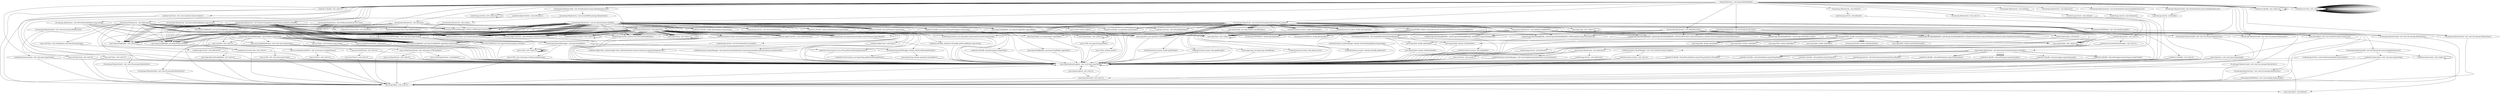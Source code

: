 digraph "callgraph" {
    "<dummyMainClass: void dummyMainMethod()>"
    "<android.app.Activity: void <clinit>()>"
    "<dummyMainClass: void dummyMainMethod()>"->"<android.app.Activity: void <clinit>()>";
    "<android.os.Bundle: void <clinit>()>"
    "<dummyMainClass: void dummyMainMethod()>"->"<android.os.Bundle: void <clinit>()>";
    "<android.location.Location: void <clinit>()>"
    "<dummyMainClass: void dummyMainMethod()>"->"<android.location.Location: void <clinit>()>";
    "<android.view.View: void <clinit>()>"
    "<dummyMainClass: void dummyMainMethod()>"->"<android.view.View: void <clinit>()>";
    "<dummyMainClass: void dummyMainMethod()>"->"<android.os.Bundle: void <clinit>()>";
    "<dummyMainClass: void dummyMainMethod()>"->"<android.view.View: void <clinit>()>";
    "<dummyMainClass: void dummyMainMethod()>"->"<android.os.Bundle: void <clinit>()>";
    "<android.app.Activity: void <clinit>()>"->"<android.app.Activity: void <clinit>()>";
    "<android.os.Bundle: void <clinit>()>"->"<android.os.Bundle: void <clinit>()>";
    "<android.os.Bundle: void <clinit>()>"->"<android.os.Bundle: void <clinit>()>";
    "<android.location.Location: void <clinit>()>"->"<android.location.Location: void <clinit>()>";
    "<android.view.View: void <clinit>()>"->"<android.view.View: void <clinit>()>";
    "<android.view.View: void <clinit>()>"->"<android.view.View: void <clinit>()>";
    "<android.view.View: void <clinit>()>"->"<android.view.View: void <clinit>()>";
    "<android.view.View: void <clinit>()>"->"<android.view.View: void <clinit>()>";
    "<android.view.View: void <clinit>()>"->"<android.view.View: void <clinit>()>";
    "<android.view.View: void <clinit>()>"->"<android.view.View: void <clinit>()>";
    "<android.view.View: void <clinit>()>"->"<android.view.View: void <clinit>()>";
    "<android.view.View: void <clinit>()>"->"<android.view.View: void <clinit>()>";
    "<android.view.View: void <clinit>()>"->"<android.view.View: void <clinit>()>";
    "<android.view.View: void <clinit>()>"->"<android.view.View: void <clinit>()>";
    "<android.view.View: void <clinit>()>"->"<android.view.View: void <clinit>()>";
    "<android.view.View: void <clinit>()>"->"<android.view.View: void <clinit>()>";
    "<android.view.View: void <clinit>()>"->"<android.view.View: void <clinit>()>";
    "<android.view.View: void <clinit>()>"->"<android.view.View: void <clinit>()>";
    "<android.view.View: void <clinit>()>"->"<android.view.View: void <clinit>()>";
    "<android.view.View: void <clinit>()>"->"<android.view.View: void <clinit>()>";
    "<android.view.View: void <clinit>()>"->"<android.view.View: void <clinit>()>";
    "<android.view.View: void <clinit>()>"->"<android.view.View: void <clinit>()>";
    "<android.view.View: void <clinit>()>"->"<android.view.View: void <clinit>()>";
    "<android.view.View: void <clinit>()>"->"<android.view.View: void <clinit>()>";
    "<android.view.View: void <clinit>()>"->"<android.view.View: void <clinit>()>";
    "<android.view.View: void <clinit>()>"->"<android.view.View: void <clinit>()>";
    "<android.view.View: void <clinit>()>"->"<android.view.View: void <clinit>()>";
    "<android.view.View: void <clinit>()>"->"<android.view.View: void <clinit>()>";
    "<android.view.View: void <clinit>()>"->"<android.view.View: void <clinit>()>";
    "<android.view.View: void <clinit>()>"->"<android.view.View: void <clinit>()>";
    "<android.view.View: void <clinit>()>"->"<android.view.View: void <clinit>()>";
    "<android.view.View: void <clinit>()>"->"<android.view.View: void <clinit>()>";
    "<android.view.View: void <clinit>()>"->"<android.view.View: void <clinit>()>";
    "<android.view.View: void <clinit>()>"->"<android.view.View: void <clinit>()>";
    "<android.view.View: void <clinit>()>"->"<android.view.View: void <clinit>()>";
    "<fr.asterope.MainActivity: void <init>()>"
    "<dummyMainClass: void dummyMainMethod()>"->"<fr.asterope.MainActivity: void <init>()>";
    "<fr.asterope.MainActivity: void onCreate(android.os.Bundle)>"
    "<dummyMainClass: void dummyMainMethod()>"->"<fr.asterope.MainActivity: void onCreate(android.os.Bundle)>";
    "<fr.asterope.MainActivity: void onStart()>"
    "<dummyMainClass: void dummyMainMethod()>"->"<fr.asterope.MainActivity: void onStart()>";
    "<fr.asterope.MainActivity: void onResume()>"
    "<dummyMainClass: void dummyMainMethod()>"->"<fr.asterope.MainActivity: void onResume()>";
    "<fr.asterope.MainActivity: void onProviderDisabled(java.lang.String)>"
    "<dummyMainClass: void dummyMainMethod()>"->"<fr.asterope.MainActivity: void onProviderDisabled(java.lang.String)>";
    "<fr.asterope.MainActivity: void reset(android.view.View)>"
    "<dummyMainClass: void dummyMainMethod()>"->"<fr.asterope.MainActivity: void reset(android.view.View)>";
    "<fr.asterope.MainActivity: void onStatusChanged(java.lang.String,int,android.os.Bundle)>"
    "<dummyMainClass: void dummyMainMethod()>"->"<fr.asterope.MainActivity: void onStatusChanged(java.lang.String,int,android.os.Bundle)>";
    "<fr.asterope.MainActivity: void onBackPressed()>"
    "<dummyMainClass: void dummyMainMethod()>"->"<fr.asterope.MainActivity: void onBackPressed()>";
    "<fr.asterope.MainActivity: void startResume(android.view.View)>"
    "<dummyMainClass: void dummyMainMethod()>"->"<fr.asterope.MainActivity: void startResume(android.view.View)>";
    "<fr.asterope.MainActivity: void onProviderEnabled(java.lang.String)>"
    "<dummyMainClass: void dummyMainMethod()>"->"<fr.asterope.MainActivity: void onProviderEnabled(java.lang.String)>";
    "<fr.asterope.MainActivity: void onLocationChanged(android.location.Location)>"
    "<dummyMainClass: void dummyMainMethod()>"->"<fr.asterope.MainActivity: void onLocationChanged(android.location.Location)>";
    "<fr.asterope.MainActivity: void onPause()>"
    "<dummyMainClass: void dummyMainMethod()>"->"<fr.asterope.MainActivity: void onPause()>";
    "<fr.asterope.MainActivity: void onSaveInstanceState(android.os.Bundle)>"
    "<dummyMainClass: void dummyMainMethod()>"->"<fr.asterope.MainActivity: void onSaveInstanceState(android.os.Bundle)>";
    "<fr.asterope.MainActivity: void onStop()>"
    "<dummyMainClass: void dummyMainMethod()>"->"<fr.asterope.MainActivity: void onStop()>";
    "<fr.asterope.MainActivity: void onRestart()>"
    "<dummyMainClass: void dummyMainMethod()>"->"<fr.asterope.MainActivity: void onRestart()>";
    "<fr.asterope.MainActivity: void onDestroy()>"
    "<dummyMainClass: void dummyMainMethod()>"->"<fr.asterope.MainActivity: void onDestroy()>";
    "<android.os.Bundle: void <init>()>"
    "<dummyMainClass: void dummyMainMethod()>"->"<android.os.Bundle: void <init>()>";
    "<android.view.View: void <init>(android.content.Context)>"
    "<dummyMainClass: void dummyMainMethod()>"->"<android.view.View: void <init>(android.content.Context)>";
    "<dummyMainClass: void dummyMainMethod()>"->"<android.os.Bundle: void <init>()>";
    "<dummyMainClass: void dummyMainMethod()>"->"<android.view.View: void <init>(android.content.Context)>";
    "<android.location.Location: void <init>(java.lang.String)>"
    "<dummyMainClass: void dummyMainMethod()>"->"<android.location.Location: void <init>(java.lang.String)>";
    "<fr.asterope.MainActivity$6: void <init>(fr.asterope.MainActivity)>"
    "<dummyMainClass: void dummyMainMethod()>"->"<fr.asterope.MainActivity$6: void <init>(fr.asterope.MainActivity)>";
    "<fr.asterope.MainActivity$6: void onClick(android.content.DialogInterface,int)>"
    "<dummyMainClass: void dummyMainMethod()>"->"<fr.asterope.MainActivity$6: void onClick(android.content.DialogInterface,int)>";
    "<fr.asterope.MainActivity$8: void <init>(fr.asterope.MainActivity)>"
    "<dummyMainClass: void dummyMainMethod()>"->"<fr.asterope.MainActivity$8: void <init>(fr.asterope.MainActivity)>";
    "<fr.asterope.MainActivity$8: void onClick(android.content.DialogInterface,int)>"
    "<dummyMainClass: void dummyMainMethod()>"->"<fr.asterope.MainActivity$8: void onClick(android.content.DialogInterface,int)>";
    "<fr.asterope.MainActivity$3: void <init>(fr.asterope.MainActivity)>"
    "<dummyMainClass: void dummyMainMethod()>"->"<fr.asterope.MainActivity$3: void <init>(fr.asterope.MainActivity)>";
    "<fr.asterope.MainActivity$3: void onClick(android.content.DialogInterface,int)>"
    "<dummyMainClass: void dummyMainMethod()>"->"<fr.asterope.MainActivity$3: void onClick(android.content.DialogInterface,int)>";
    "<fr.asterope.MainActivity$9: void <init>(fr.asterope.MainActivity)>"
    "<dummyMainClass: void dummyMainMethod()>"->"<fr.asterope.MainActivity$9: void <init>(fr.asterope.MainActivity)>";
    "<fr.asterope.MainActivity$9: void onClick(android.content.DialogInterface,int)>"
    "<dummyMainClass: void dummyMainMethod()>"->"<fr.asterope.MainActivity$9: void onClick(android.content.DialogInterface,int)>";
    "<dummyMainClass: void dummyMainMethod()>"->"<android.os.Bundle: void <init>()>";
    "<java.io.File: void <clinit>()>"
    "<fr.asterope.MainActivity: void onCreate(android.os.Bundle)>"->"<java.io.File: void <clinit>()>";
    "<fr.asterope.ExternalFileLogger: boolean isExternalStorageWritable()>"
    "<fr.asterope.MainActivity: void onCreate(android.os.Bundle)>"->"<fr.asterope.ExternalFileLogger: boolean isExternalStorageWritable()>";
    "<android.os.Environment: java.io.File getExternalStorageDirectory()>"
    "<fr.asterope.MainActivity: void onCreate(android.os.Bundle)>"->"<android.os.Environment: java.io.File getExternalStorageDirectory()>";
    "<android.widget.Toast: android.widget.Toast makeText(android.content.Context,java.lang.CharSequence,int)>"
    "<fr.asterope.MainActivity: void onCreate(android.os.Bundle)>"->"<android.widget.Toast: android.widget.Toast makeText(android.content.Context,java.lang.CharSequence,int)>";
    "<java.lang.Float: void <clinit>()>"
    "<fr.asterope.MainActivity: void onLocationChanged(android.location.Location)>"->"<java.lang.Float: void <clinit>()>";
    "<java.lang.String: java.lang.String format(java.lang.String,java.lang.Object[])>"
    "<fr.asterope.MainActivity: void onLocationChanged(android.location.Location)>"->"<java.lang.String: java.lang.String format(java.lang.String,java.lang.Object[])>";
    "<java.lang.Long: java.lang.Long valueOf(long)>"
    "<fr.asterope.MainActivity: void onLocationChanged(android.location.Location)>"->"<java.lang.Long: java.lang.Long valueOf(long)>";
    "<java.lang.Integer: java.lang.Integer valueOf(int)>"
    "<fr.asterope.MainActivity: void onLocationChanged(android.location.Location)>"->"<java.lang.Integer: java.lang.Integer valueOf(int)>";
    "<java.lang.Float: java.lang.Float valueOf(float)>"
    "<fr.asterope.MainActivity: void onLocationChanged(android.location.Location)>"->"<java.lang.Float: java.lang.Float valueOf(float)>";
    "<fr.asterope.MainActivity: void onLocationChanged(android.location.Location)>"->"<java.lang.Float: java.lang.Float valueOf(float)>";
    "<java.lang.Double: java.lang.Double valueOf(double)>"
    "<fr.asterope.MainActivity: void onLocationChanged(android.location.Location)>"->"<java.lang.Double: java.lang.Double valueOf(double)>";
    "<fr.asterope.MainActivity: void onLocationChanged(android.location.Location)>"->"<java.lang.Double: java.lang.Double valueOf(double)>";
    "<fr.asterope.MainActivity: void onLocationChanged(android.location.Location)>"->"<java.lang.Double: java.lang.Double valueOf(double)>";
    "<fr.asterope.MainActivity: void onLocationChanged(android.location.Location)>"->"<java.lang.Float: java.lang.Float valueOf(float)>";
    "<fr.asterope.MainActivity: void onLocationChanged(android.location.Location)>"->"<java.lang.Double: java.lang.Double valueOf(double)>";
    "<fr.asterope.MainActivity: void onLocationChanged(android.location.Location)>"->"<java.lang.Float: java.lang.Float valueOf(float)>";
    "<fr.asterope.MainActivity: void onLocationChanged(android.location.Location)>"->"<java.lang.Float: java.lang.Float valueOf(float)>";
    "<fr.asterope.MainActivity: void onLocationChanged(android.location.Location)>"->"<java.lang.Float: java.lang.Float valueOf(float)>";
    "<fr.asterope.MainActivity: void onLocationChanged(android.location.Location)>"->"<java.lang.Double: java.lang.Double valueOf(double)>";
    "<fr.asterope.MainActivity: void onLocationChanged(android.location.Location)>"->"<java.lang.Float: java.lang.Float valueOf(float)>";
    "<fr.asterope.WGS84: double vincentyDistance(fr.asterope.WGS84Point,fr.asterope.WGS84Point)>"
    "<fr.asterope.MainActivity: void onLocationChanged(android.location.Location)>"->"<fr.asterope.WGS84: double vincentyDistance(fr.asterope.WGS84Point,fr.asterope.WGS84Point)>";
    "<java.lang.String: void <clinit>()>"
    "<fr.asterope.MainActivity: void onLocationChanged(android.location.Location)>"->"<java.lang.String: void <clinit>()>";
    "<java.lang.Long: void <clinit>()>"
    "<fr.asterope.MainActivity: void onLocationChanged(android.location.Location)>"->"<java.lang.Long: void <clinit>()>";
    "<java.lang.Integer: void <clinit>()>"
    "<fr.asterope.MainActivity: void onLocationChanged(android.location.Location)>"->"<java.lang.Integer: void <clinit>()>";
    "<fr.asterope.MainActivity: void onLocationChanged(android.location.Location)>"->"<java.lang.Float: void <clinit>()>";
    "<fr.asterope.MainActivity: void onLocationChanged(android.location.Location)>"->"<java.lang.Float: void <clinit>()>";
    "<java.lang.Double: void <clinit>()>"
    "<fr.asterope.MainActivity: void onLocationChanged(android.location.Location)>"->"<java.lang.Double: void <clinit>()>";
    "<fr.asterope.MainActivity: void onLocationChanged(android.location.Location)>"->"<java.lang.Double: void <clinit>()>";
    "<fr.asterope.MainActivity: void onLocationChanged(android.location.Location)>"->"<java.lang.Double: void <clinit>()>";
    "<fr.asterope.MainActivity: void onLocationChanged(android.location.Location)>"->"<java.lang.Float: void <clinit>()>";
    "<fr.asterope.MainActivity: void onLocationChanged(android.location.Location)>"->"<java.lang.Double: void <clinit>()>";
    "<fr.asterope.MainActivity: void onLocationChanged(android.location.Location)>"->"<java.lang.Float: void <clinit>()>";
    "<fr.asterope.MainActivity: void onLocationChanged(android.location.Location)>"->"<java.lang.Float: void <clinit>()>";
    "<fr.asterope.MainActivity: void onLocationChanged(android.location.Location)>"->"<java.lang.Float: void <clinit>()>";
    "<fr.asterope.MainActivity: void onLocationChanged(android.location.Location)>"->"<java.lang.Double: void <clinit>()>";
    "<fr.asterope.MainActivity$6: void onClick(android.content.DialogInterface,int)>"->"<android.app.Activity: void <clinit>()>";
    "<fr.asterope.MainActivity: void access$400(fr.asterope.MainActivity)>"
    "<fr.asterope.MainActivity$6: void onClick(android.content.DialogInterface,int)>"->"<fr.asterope.MainActivity: void access$400(fr.asterope.MainActivity)>";
    "<android.content.Intent: void <clinit>()>"
    "<fr.asterope.MainActivity$8: void onClick(android.content.DialogInterface,int)>"->"<android.content.Intent: void <clinit>()>";
    "<java.io.File: void <clinit>()>"->"<java.io.File: void <clinit>()>";
    "<java.io.File: void <clinit>()>"->"<java.io.File: void <clinit>()>";
    "<java.io.File: void <clinit>()>"->"<java.io.File: void <clinit>()>";
    "<java.io.File: void <clinit>()>"->"<java.io.File: void <clinit>()>";
    "<android.os.Environment: java.lang.String getExternalStorageState()>"
    "<fr.asterope.ExternalFileLogger: boolean isExternalStorageWritable()>"->"<android.os.Environment: java.lang.String getExternalStorageState()>";
    "<java.lang.Float: void <clinit>()>"->"<java.lang.Float: void <clinit>()>";
    "<fr.asterope.WGS84: double vincentyDistance(double,double,double,double)>"
    "<fr.asterope.WGS84: double vincentyDistance(fr.asterope.WGS84Point,fr.asterope.WGS84Point)>"->"<fr.asterope.WGS84: double vincentyDistance(double,double,double,double)>";
    "<java.lang.String: void <clinit>()>"->"<java.lang.String: void <clinit>()>";
    "<java.lang.Long: void <clinit>()>"->"<java.lang.Long: void <clinit>()>";
    "<java.lang.Integer: void <clinit>()>"->"<java.lang.Integer: void <clinit>()>";
    "<java.lang.Double: void <clinit>()>"->"<java.lang.Double: void <clinit>()>";
    "<android.content.Intent: void <clinit>()>"->"<android.content.Intent: void <clinit>()>";
    "<fr.asterope.WGS84: double vincentyDistance(double,double,double,double)>"->"<java.lang.Double: void <clinit>()>";
    "<java.lang.Math: double abs(double)>"
    "<fr.asterope.WGS84: double vincentyDistance(double,double,double,double)>"->"<java.lang.Math: double abs(double)>";
    "<java.lang.Double: boolean isNaN(double)>"
    "<fr.asterope.WGS84: double vincentyDistance(double,double,double,double)>"->"<java.lang.Double: boolean isNaN(double)>";
    "<java.lang.Math: double atan2(double,double)>"
    "<fr.asterope.WGS84: double vincentyDistance(double,double,double,double)>"->"<java.lang.Math: double atan2(double,double)>";
    "<java.lang.Math: double sqrt(double)>"
    "<fr.asterope.WGS84: double vincentyDistance(double,double,double,double)>"->"<java.lang.Math: double sqrt(double)>";
    "<java.lang.Math: double cos(double)>"
    "<fr.asterope.WGS84: double vincentyDistance(double,double,double,double)>"->"<java.lang.Math: double cos(double)>";
    "<java.lang.Math: double sin(double)>"
    "<fr.asterope.WGS84: double vincentyDistance(double,double,double,double)>"->"<java.lang.Math: double sin(double)>";
    "<fr.asterope.WGS84: double vincentyDistance(double,double,double,double)>"->"<java.lang.Math: double sqrt(double)>";
    "<java.lang.Math: double tan(double)>"
    "<fr.asterope.WGS84: double vincentyDistance(double,double,double,double)>"->"<java.lang.Math: double tan(double)>";
    "<fr.asterope.WGS84: double vincentyDistance(double,double,double,double)>"->"<java.lang.Math: double sqrt(double)>";
    "<fr.asterope.WGS84: double vincentyDistance(double,double,double,double)>"->"<java.lang.Math: double tan(double)>";
    "<fr.asterope.WGS84: double toRadian(double)>"
    "<fr.asterope.WGS84: double vincentyDistance(double,double,double,double)>"->"<fr.asterope.WGS84: double toRadian(double)>";
    "<fr.asterope.WGS84: double vincentyDistance(double,double,double,double)>"->"<fr.asterope.WGS84: double toRadian(double)>";
    "<fr.asterope.WGS84: double vincentyDistance(double,double,double,double)>"->"<fr.asterope.WGS84: double toRadian(double)>";
    "<fr.asterope.WGS84: double vincentyDistance(double,double,double,double)>"->"<fr.asterope.WGS84: double toRadian(double)>";
    "<android.app.Activity: void <init>()>"
    "<fr.asterope.MainActivity: void <init>()>"->"<android.app.Activity: void <init>()>";
    "<android.app.Activity: void onCreate(android.os.Bundle)>"
    "<fr.asterope.MainActivity: void onCreate(android.os.Bundle)>"->"<android.app.Activity: void onCreate(android.os.Bundle)>";
    "<fr.asterope.MainActivity: void checkForAvailableGPS()>"
    "<fr.asterope.MainActivity: void onCreate(android.os.Bundle)>"->"<fr.asterope.MainActivity: void checkForAvailableGPS()>";
    "<android.app.Activity: java.lang.Object getSystemService(java.lang.String)>"
    "<fr.asterope.MainActivity: void onCreate(android.os.Bundle)>"->"<android.app.Activity: java.lang.Object getSystemService(java.lang.String)>";
    "<android.app.Activity: void setContentView(int)>"
    "<fr.asterope.MainActivity: void onCreate(android.os.Bundle)>"->"<android.app.Activity: void setContentView(int)>";
    "<fr.asterope.MainActivity: void updateUI()>"
    "<fr.asterope.MainActivity: void onCreate(android.os.Bundle)>"->"<fr.asterope.MainActivity: void updateUI()>";
    "<android.app.Activity: android.view.View findViewById(int)>"
    "<fr.asterope.MainActivity: void onCreate(android.os.Bundle)>"->"<android.app.Activity: android.view.View findViewById(int)>";
    "<android.content.Context: java.lang.String getString(int)>"
    "<fr.asterope.MainActivity: void onCreate(android.os.Bundle)>"->"<android.content.Context: java.lang.String getString(int)>";
    "<fr.asterope.MainActivity: void onCreate(android.os.Bundle)>"->"<android.content.Context: java.lang.String getString(int)>";
    "<fr.asterope.MainActivity: void onCreate(android.os.Bundle)>"->"<android.content.Context: java.lang.String getString(int)>";
    "<fr.asterope.MainActivity: void onCreate(android.os.Bundle)>"->"<android.content.Context: java.lang.String getString(int)>";
    "<fr.asterope.MainActivity: void onCreate(android.os.Bundle)>"->"<android.content.Context: java.lang.String getString(int)>";
    "<fr.asterope.MainActivity: void onCreate(android.os.Bundle)>"->"<android.content.Context: java.lang.String getString(int)>";
    "<fr.asterope.MainActivity: void onCreate(android.os.Bundle)>"->"<android.content.Context: java.lang.String getString(int)>";
    "<fr.asterope.MainActivity: void onCreate(android.os.Bundle)>"->"<android.content.Context: java.lang.String getString(int)>";
    "<fr.asterope.MainActivity: void onCreate(android.os.Bundle)>"->"<android.content.Context: java.lang.String getString(int)>";
    "<fr.asterope.MainActivity: void onCreate(android.os.Bundle)>"->"<android.content.Context: java.lang.String getString(int)>";
    "<fr.asterope.MainActivity: void onCreate(android.os.Bundle)>"->"<android.content.Context: java.lang.String getString(int)>";
    "<fr.asterope.MainActivity: void onCreate(android.os.Bundle)>"->"<android.content.Context: java.lang.String getString(int)>";
    "<fr.asterope.MainActivity: void onCreate(android.os.Bundle)>"->"<android.content.Context: java.lang.String getString(int)>";
    "<fr.asterope.MainActivity: void onCreate(android.os.Bundle)>"->"<android.content.Context: java.lang.String getString(int)>";
    "<fr.asterope.MainActivity: void onCreate(android.os.Bundle)>"->"<android.app.Activity: void setContentView(int)>";
    "<android.location.LocationManager: void requestLocationUpdates(java.lang.String,long,float,android.location.LocationListener)>"
    "<fr.asterope.MainActivity: void onCreate(android.os.Bundle)>"->"<android.location.LocationManager: void requestLocationUpdates(java.lang.String,long,float,android.location.LocationListener)>";
    "<fr.asterope.MainActivity$1: void <init>(fr.asterope.MainActivity)>"
    "<fr.asterope.MainActivity: void onCreate(android.os.Bundle)>"->"<fr.asterope.MainActivity$1: void <init>(fr.asterope.MainActivity)>";
    "<android.os.Handler: void <init>()>"
    "<fr.asterope.MainActivity: void onCreate(android.os.Bundle)>"->"<android.os.Handler: void <init>()>";
    "<android.os.Bundle: double getDouble(java.lang.String)>"
    "<fr.asterope.MainActivity: void onCreate(android.os.Bundle)>"->"<android.os.Bundle: double getDouble(java.lang.String)>";
    "<fr.asterope.MainActivity: void onCreate(android.os.Bundle)>"->"<android.os.Bundle: double getDouble(java.lang.String)>";
    "<android.os.Bundle: int getInt(java.lang.String)>"
    "<fr.asterope.MainActivity: void onCreate(android.os.Bundle)>"->"<android.os.Bundle: int getInt(java.lang.String)>";
    "<android.os.Bundle: android.os.Parcelable getParcelable(java.lang.String)>"
    "<fr.asterope.MainActivity: void onCreate(android.os.Bundle)>"->"<android.os.Bundle: android.os.Parcelable getParcelable(java.lang.String)>";
    "<android.os.Bundle: boolean getBoolean(java.lang.String)>"
    "<fr.asterope.MainActivity: void onCreate(android.os.Bundle)>"->"<android.os.Bundle: boolean getBoolean(java.lang.String)>";
    "<android.os.Bundle: float getFloat(java.lang.String)>"
    "<fr.asterope.MainActivity: void onCreate(android.os.Bundle)>"->"<android.os.Bundle: float getFloat(java.lang.String)>";
    "<fr.asterope.MainActivity: void onCreate(android.os.Bundle)>"->"<android.os.Bundle: float getFloat(java.lang.String)>";
    "<fr.asterope.MainActivity: void onCreate(android.os.Bundle)>"->"<android.os.Bundle: float getFloat(java.lang.String)>";
    "<android.os.Bundle: long getLong(java.lang.String)>"
    "<fr.asterope.MainActivity: void onCreate(android.os.Bundle)>"->"<android.os.Bundle: long getLong(java.lang.String)>";
    "<fr.asterope.MainActivity: void onCreate(android.os.Bundle)>"->"<android.os.Bundle: float getFloat(java.lang.String)>";
    "<android.os.Bundle: java.lang.String getString(java.lang.String)>"
    "<fr.asterope.MainActivity: void onCreate(android.os.Bundle)>"->"<android.os.Bundle: java.lang.String getString(java.lang.String)>";
    "<fr.asterope.MainActivity: void onCreate(android.os.Bundle)>"->"<android.os.Bundle: java.lang.String getString(java.lang.String)>";
    "<fr.asterope.MainActivity: void onCreate(android.os.Bundle)>"->"<android.os.Bundle: boolean getBoolean(java.lang.String)>";
    "<fr.asterope.MainActivity: void onCreate(android.os.Bundle)>"->"<android.os.Bundle: float getFloat(java.lang.String)>";
    "<fr.asterope.MainActivity: void onCreate(android.os.Bundle)>"->"<android.os.Bundle: float getFloat(java.lang.String)>";
    "<fr.asterope.MainActivity: void onCreate(android.os.Bundle)>"->"<android.os.Bundle: float getFloat(java.lang.String)>";
    "<android.view.View: void setEnabled(boolean)>"
    "<fr.asterope.MainActivity: void onCreate(android.os.Bundle)>"->"<android.view.View: void setEnabled(boolean)>";
    "<android.widget.TextView: void setText(java.lang.CharSequence)>"
    "<fr.asterope.MainActivity: void onCreate(android.os.Bundle)>"->"<android.widget.TextView: void setText(java.lang.CharSequence)>";
    "<fr.asterope.MainActivity: void onCreate(android.os.Bundle)>"->"<android.widget.TextView: void setText(java.lang.CharSequence)>";
    "<android.widget.Toast: void show()>"
    "<fr.asterope.MainActivity: void onCreate(android.os.Bundle)>"->"<android.widget.Toast: void show()>";
    "<java.lang.StringBuilder: void <init>()>"
    "<fr.asterope.MainActivity: void onCreate(android.os.Bundle)>"->"<java.lang.StringBuilder: void <init>()>";
    "<java.lang.StringBuilder: java.lang.StringBuilder append(java.lang.String)>"
    "<fr.asterope.MainActivity: void onCreate(android.os.Bundle)>"->"<java.lang.StringBuilder: java.lang.StringBuilder append(java.lang.String)>";
    "<fr.asterope.MainActivity: void onCreate(android.os.Bundle)>"->"<java.lang.StringBuilder: java.lang.StringBuilder append(java.lang.String)>";
    "<fr.asterope.MainActivity: void onCreate(android.os.Bundle)>"->"<java.lang.StringBuilder: java.lang.StringBuilder append(java.lang.String)>";
    "<java.lang.StringBuilder: java.lang.String toString()>"
    "<fr.asterope.MainActivity: void onCreate(android.os.Bundle)>"->"<java.lang.StringBuilder: java.lang.String toString()>";
    "<fr.asterope.MainActivity: void onCreate(android.os.Bundle)>"->"<java.lang.StringBuilder: void <init>()>";
    "<fr.asterope.MainActivity: void onCreate(android.os.Bundle)>"->"<java.lang.StringBuilder: java.lang.StringBuilder append(java.lang.String)>";
    "<java.lang.StringBuilder: java.lang.StringBuilder append(int)>"
    "<fr.asterope.MainActivity: void onCreate(android.os.Bundle)>"->"<java.lang.StringBuilder: java.lang.StringBuilder append(int)>";
    "<fr.asterope.MainActivity: void onCreate(android.os.Bundle)>"->"<java.lang.StringBuilder: java.lang.StringBuilder append(java.lang.String)>";
    "<fr.asterope.MainActivity: void onCreate(android.os.Bundle)>"->"<java.lang.StringBuilder: java.lang.StringBuilder append(java.lang.String)>";
    "<java.lang.StringBuilder: java.lang.StringBuilder append(float)>"
    "<fr.asterope.MainActivity: void onCreate(android.os.Bundle)>"->"<java.lang.StringBuilder: java.lang.StringBuilder append(float)>";
    "<fr.asterope.MainActivity: void onCreate(android.os.Bundle)>"->"<java.lang.StringBuilder: java.lang.StringBuilder append(java.lang.String)>";
    "<fr.asterope.MainActivity: void onCreate(android.os.Bundle)>"->"<java.lang.StringBuilder: java.lang.String toString()>";
    "<fr.asterope.MainActivity: void onCreate(android.os.Bundle)>"->"<java.lang.StringBuilder: void <init>()>";
    "<fr.asterope.MainActivity: void onCreate(android.os.Bundle)>"->"<java.lang.StringBuilder: java.lang.StringBuilder append(java.lang.String)>";
    "<fr.asterope.MainActivity: void onCreate(android.os.Bundle)>"->"<java.lang.StringBuilder: java.lang.StringBuilder append(float)>";
    "<fr.asterope.MainActivity: void onCreate(android.os.Bundle)>"->"<java.lang.StringBuilder: java.lang.StringBuilder append(java.lang.String)>";
    "<fr.asterope.MainActivity: void onCreate(android.os.Bundle)>"->"<java.lang.StringBuilder: java.lang.String toString()>";
    "<fr.asterope.MainActivity: void onCreate(android.os.Bundle)>"->"<java.lang.StringBuilder: void <init>()>";
    "<fr.asterope.MainActivity: void onCreate(android.os.Bundle)>"->"<java.lang.StringBuilder: java.lang.StringBuilder append(java.lang.String)>";
    "<fr.asterope.MainActivity: void onCreate(android.os.Bundle)>"->"<java.lang.StringBuilder: java.lang.StringBuilder append(java.lang.String)>";
    "<fr.asterope.MainActivity: void onCreate(android.os.Bundle)>"->"<java.lang.StringBuilder: java.lang.StringBuilder append(java.lang.String)>";
    "<fr.asterope.MainActivity: void onCreate(android.os.Bundle)>"->"<java.lang.StringBuilder: java.lang.StringBuilder append(java.lang.String)>";
    "<fr.asterope.MainActivity: void onCreate(android.os.Bundle)>"->"<java.lang.StringBuilder: java.lang.String toString()>";
    "<java.io.File: java.lang.String getPath()>"
    "<fr.asterope.MainActivity: void onCreate(android.os.Bundle)>"->"<java.io.File: java.lang.String getPath()>";
    "<java.io.File: void <init>(java.lang.String)>"
    "<fr.asterope.MainActivity: void onCreate(android.os.Bundle)>"->"<java.io.File: void <init>(java.lang.String)>";
    "<java.io.File: boolean exists()>"
    "<fr.asterope.MainActivity: void onCreate(android.os.Bundle)>"->"<java.io.File: boolean exists()>";
    "<java.io.File: boolean mkdir()>"
    "<fr.asterope.MainActivity: void onCreate(android.os.Bundle)>"->"<java.io.File: boolean mkdir()>";
    "<fr.asterope.ExternalFileLogger: void <init>(java.lang.String)>"
    "<fr.asterope.MainActivity: void onCreate(android.os.Bundle)>"->"<fr.asterope.ExternalFileLogger: void <init>(java.lang.String)>";
    "<fr.asterope.ExternalFileLogger: boolean safeWrite(java.lang.String)>"
    "<fr.asterope.MainActivity: void onCreate(android.os.Bundle)>"->"<fr.asterope.ExternalFileLogger: boolean safeWrite(java.lang.String)>";
    "<fr.asterope.MainActivity: void onCreate(android.os.Bundle)>"->"<fr.asterope.ExternalFileLogger: boolean safeWrite(java.lang.String)>";
    "<fr.asterope.MainActivity: void onCreate(android.os.Bundle)>"->"<fr.asterope.ExternalFileLogger: boolean safeWrite(java.lang.String)>";
    "<fr.asterope.MainActivity: void onCreate(android.os.Bundle)>"->"<fr.asterope.ExternalFileLogger: boolean safeWrite(java.lang.String)>";
    "<fr.asterope.MainActivity: void onCreate(android.os.Bundle)>"->"<fr.asterope.ExternalFileLogger: boolean safeWrite(java.lang.String)>";
    "<java.lang.Object: void <init>(android.content.Context,int)>"
    "<fr.asterope.MainActivity: void onCreate(android.os.Bundle)>"->"<java.lang.Object: void <init>(android.content.Context,int)>";
    "<android.app.AlertDialog$Builder: android.app.AlertDialog$Builder setTitle(java.lang.CharSequence)>"
    "<fr.asterope.MainActivity: void onCreate(android.os.Bundle)>"->"<android.app.AlertDialog$Builder: android.app.AlertDialog$Builder setTitle(java.lang.CharSequence)>";
    "<android.app.AlertDialog$Builder: android.app.AlertDialog$Builder setMessage(java.lang.CharSequence)>"
    "<fr.asterope.MainActivity: void onCreate(android.os.Bundle)>"->"<android.app.AlertDialog$Builder: android.app.AlertDialog$Builder setMessage(java.lang.CharSequence)>";
    "<android.app.AlertDialog$Builder: android.app.AlertDialog$Builder setPositiveButton(java.lang.CharSequence,android.content.DialogInterface$OnClickListener)>"
    "<fr.asterope.MainActivity: void onCreate(android.os.Bundle)>"->"<android.app.AlertDialog$Builder: android.app.AlertDialog$Builder setPositiveButton(java.lang.CharSequence,android.content.DialogInterface$OnClickListener)>";
    "<android.app.AlertDialog$Builder: android.app.AlertDialog create()>"
    "<fr.asterope.MainActivity: void onCreate(android.os.Bundle)>"->"<android.app.AlertDialog$Builder: android.app.AlertDialog create()>";
    "<fr.asterope.MainActivity$2: void <init>(fr.asterope.MainActivity)>"
    "<fr.asterope.MainActivity: void onCreate(android.os.Bundle)>"->"<fr.asterope.MainActivity$2: void <init>(fr.asterope.MainActivity)>";
    "<android.app.Dialog: void show()>"
    "<fr.asterope.MainActivity: void onCreate(android.os.Bundle)>"->"<android.app.Dialog: void show()>";
    "<java.text.SimpleDateFormat: void <init>(java.lang.String)>"
    "<fr.asterope.MainActivity: void onCreate(android.os.Bundle)>"->"<java.text.SimpleDateFormat: void <init>(java.lang.String)>";
    "<java.text.DateFormat: java.lang.String format(java.util.Date)>"
    "<fr.asterope.MainActivity: void onCreate(android.os.Bundle)>"->"<java.text.DateFormat: java.lang.String format(java.util.Date)>";
    "<java.util.Date: void <init>()>"
    "<fr.asterope.MainActivity: void onCreate(android.os.Bundle)>"->"<java.util.Date: void <init>()>";
    "<fr.asterope.MainActivity: void updateUI()>"->"<java.lang.Float: void <clinit>()>";
    "<fr.asterope.MainActivity: void updateUI()>"->"<java.lang.String: java.lang.String format(java.lang.String,java.lang.Object[])>";
    "<fr.asterope.MainActivity: void updateUI()>"->"<java.lang.Float: java.lang.Float valueOf(float)>";
    "<fr.asterope.MainActivity: void updateUI()>"->"<java.lang.String: java.lang.String format(java.lang.String,java.lang.Object[])>";
    "<fr.asterope.MainActivity: void updateUI()>"->"<java.lang.Float: java.lang.Float valueOf(float)>";
    "<fr.asterope.MainActivity: void updateUI()>"->"<java.lang.Float: java.lang.Float valueOf(float)>";
    "<fr.asterope.MainActivity: void updateUI()>"->"<java.lang.String: java.lang.String format(java.lang.String,java.lang.Object[])>";
    "<fr.asterope.MainActivity: void updateUI()>"->"<java.lang.Integer: java.lang.Integer valueOf(int)>";
    "<android.location.Location: java.lang.String convert(double,int)>"
    "<fr.asterope.MainActivity: void updateUI()>"->"<android.location.Location: java.lang.String convert(double,int)>";
    "<fr.asterope.MainActivity: void updateUI()>"->"<android.location.Location: java.lang.String convert(double,int)>";
    "<fr.asterope.MainActivity: void updateUI()>"->"<java.lang.String: java.lang.String format(java.lang.String,java.lang.Object[])>";
    "<fr.asterope.MainActivity: void updateUI()>"->"<java.lang.Float: java.lang.Float valueOf(float)>";
    "<fr.asterope.MainActivity: void updateUI()>"->"<java.lang.String: java.lang.String format(java.lang.String,java.lang.Object[])>";
    "<fr.asterope.MainActivity: void updateUI()>"->"<java.lang.Float: java.lang.Float valueOf(float)>";
    "<fr.asterope.MainActivity: void updateUI()>"->"<java.lang.String: void <clinit>()>";
    "<fr.asterope.MainActivity: void updateUI()>"->"<java.lang.Float: void <clinit>()>";
    "<fr.asterope.MainActivity: void updateUI()>"->"<java.lang.String: void <clinit>()>";
    "<fr.asterope.MainActivity: void updateUI()>"->"<java.lang.Float: void <clinit>()>";
    "<fr.asterope.MainActivity: void updateUI()>"->"<java.lang.Float: void <clinit>()>";
    "<fr.asterope.MainActivity: void updateUI()>"->"<java.lang.String: void <clinit>()>";
    "<fr.asterope.MainActivity: void updateUI()>"->"<java.lang.Integer: void <clinit>()>";
    "<fr.asterope.MainActivity: void updateUI()>"->"<android.location.Location: void <clinit>()>";
    "<fr.asterope.MainActivity: void updateUI()>"->"<android.location.Location: void <clinit>()>";
    "<fr.asterope.MainActivity: void updateUI()>"->"<java.lang.String: void <clinit>()>";
    "<fr.asterope.MainActivity: void updateUI()>"->"<java.lang.Float: void <clinit>()>";
    "<fr.asterope.MainActivity: void updateUI()>"->"<java.lang.String: void <clinit>()>";
    "<java.lang.Object: void finalize()>"
    "<java.lang.Object: void <init>(android.content.Context,int)>"->"<java.lang.Object: void finalize()>";
    "<android.app.Activity: void onStart()>"
    "<fr.asterope.MainActivity: void onStart()>"->"<android.app.Activity: void onStart()>";
    "<android.app.Activity: void onResume()>"
    "<fr.asterope.MainActivity: void onResume()>"->"<android.app.Activity: void onResume()>";
    "<fr.asterope.MainActivity: void onResume()>"->"<android.content.Context: java.lang.String getString(int)>";
    "<fr.asterope.MainActivity: void onResume()>"->"<android.content.Context: java.lang.String getString(int)>";
    "<fr.asterope.MainActivity: void onResume()>"->"<android.content.Context: java.lang.String getString(int)>";
    "<fr.asterope.MainActivity: void onResume()>"->"<fr.asterope.MainActivity: void updateUI()>";
    "<android.text.format.Time: void <init>()>"
    "<fr.asterope.MainActivity: void onResume()>"->"<android.text.format.Time: void <init>()>";
    "<android.text.format.Time: void setToNow()>"
    "<fr.asterope.MainActivity: void onResume()>"->"<android.text.format.Time: void setToNow()>";
    "<android.text.format.Time: long toMillis(boolean)>"
    "<fr.asterope.MainActivity: void onResume()>"->"<android.text.format.Time: long toMillis(boolean)>";
    "<fr.asterope.MainActivity: void onResume()>"->"<java.lang.StringBuilder: void <init>()>";
    "<fr.asterope.MainActivity: void onResume()>"->"<java.lang.StringBuilder: java.lang.StringBuilder append(java.lang.String)>";
    "<java.lang.StringBuilder: java.lang.StringBuilder append(long)>"
    "<fr.asterope.MainActivity: void onResume()>"->"<java.lang.StringBuilder: java.lang.StringBuilder append(long)>";
    "<fr.asterope.MainActivity: void onResume()>"->"<java.lang.StringBuilder: java.lang.StringBuilder append(java.lang.String)>";
    "<fr.asterope.MainActivity: void onResume()>"->"<java.lang.StringBuilder: java.lang.StringBuilder append(long)>";
    "<fr.asterope.MainActivity: void onResume()>"->"<java.lang.StringBuilder: java.lang.StringBuilder append(java.lang.String)>";
    "<fr.asterope.MainActivity: void onResume()>"->"<java.lang.StringBuilder: java.lang.StringBuilder append(java.lang.String)>";
    "<fr.asterope.MainActivity: void onResume()>"->"<java.lang.StringBuilder: java.lang.String toString()>";
    "<fr.asterope.MainActivity: void onResume()>"->"<fr.asterope.ExternalFileLogger: boolean safeWrite(java.lang.String)>";
    "<java.util.Timer: void <init>()>"
    "<fr.asterope.MainActivity: void onResume()>"->"<java.util.Timer: void <init>()>";
    "<java.util.Timer: void schedule(java.util.TimerTask,long,long)>"
    "<fr.asterope.MainActivity: void onResume()>"->"<java.util.Timer: void schedule(java.util.TimerTask,long,long)>";
    "<fr.asterope.MainActivity$5: void <init>(fr.asterope.MainActivity)>"
    "<fr.asterope.MainActivity: void onResume()>"->"<fr.asterope.MainActivity$5: void <init>(fr.asterope.MainActivity)>";
    "<fr.asterope.MainActivity: void onProviderDisabled(java.lang.String)>"->"<java.lang.StringBuilder: void <init>()>";
    "<fr.asterope.MainActivity: void onProviderDisabled(java.lang.String)>"->"<java.lang.StringBuilder: java.lang.StringBuilder append(java.lang.String)>";
    "<fr.asterope.MainActivity: void onProviderDisabled(java.lang.String)>"->"<java.lang.StringBuilder: java.lang.StringBuilder append(java.lang.String)>";
    "<fr.asterope.MainActivity: void onProviderDisabled(java.lang.String)>"->"<java.lang.StringBuilder: java.lang.String toString()>";
    "<fr.asterope.MainActivity: void onProviderDisabled(java.lang.String)>"->"<android.content.Context: java.lang.String getString(int)>";
    "<fr.asterope.MainActivity: void onProviderDisabled(java.lang.String)>"->"<fr.asterope.ExternalFileLogger: boolean safeWrite(java.lang.String)>";
    "<fr.asterope.MainActivity: void reset(android.view.View)>"->"<java.lang.Object: void <init>(android.content.Context,int)>";
    "<fr.asterope.MainActivity: void reset(android.view.View)>"->"<android.app.AlertDialog$Builder: android.app.AlertDialog$Builder setTitle(java.lang.CharSequence)>";
    "<fr.asterope.MainActivity: void reset(android.view.View)>"->"<android.app.AlertDialog$Builder: android.app.AlertDialog$Builder setMessage(java.lang.CharSequence)>";
    "<fr.asterope.MainActivity: void reset(android.view.View)>"->"<android.app.AlertDialog$Builder: android.app.AlertDialog$Builder setPositiveButton(java.lang.CharSequence,android.content.DialogInterface$OnClickListener)>";
    "<android.app.AlertDialog$Builder: android.app.AlertDialog$Builder setNegativeButton(java.lang.CharSequence,android.content.DialogInterface$OnClickListener)>"
    "<fr.asterope.MainActivity: void reset(android.view.View)>"->"<android.app.AlertDialog$Builder: android.app.AlertDialog$Builder setNegativeButton(java.lang.CharSequence,android.content.DialogInterface$OnClickListener)>";
    "<fr.asterope.MainActivity: void reset(android.view.View)>"->"<android.app.AlertDialog$Builder: android.app.AlertDialog create()>";
    "<fr.asterope.MainActivity: void reset(android.view.View)>"->"<android.content.Context: java.lang.String getString(int)>";
    "<fr.asterope.MainActivity: void reset(android.view.View)>"->"<android.content.Context: java.lang.String getString(int)>";
    "<fr.asterope.MainActivity: void reset(android.view.View)>"->"<android.content.Context: java.lang.String getString(int)>";
    "<fr.asterope.MainActivity: void reset(android.view.View)>"->"<android.content.Context: java.lang.String getString(int)>";
    "<fr.asterope.MainActivity: void reset(android.view.View)>"->"<fr.asterope.MainActivity$6: void <init>(fr.asterope.MainActivity)>";
    "<fr.asterope.MainActivity$7: void <init>(fr.asterope.MainActivity)>"
    "<fr.asterope.MainActivity: void reset(android.view.View)>"->"<fr.asterope.MainActivity$7: void <init>(fr.asterope.MainActivity)>";
    "<fr.asterope.MainActivity: void reset(android.view.View)>"->"<android.app.Dialog: void show()>";
    "<fr.asterope.MainActivity: void onStatusChanged(java.lang.String,int,android.os.Bundle)>"->"<java.lang.StringBuilder: void <init>()>";
    "<fr.asterope.MainActivity: void onStatusChanged(java.lang.String,int,android.os.Bundle)>"->"<java.lang.StringBuilder: java.lang.StringBuilder append(java.lang.String)>";
    "<fr.asterope.MainActivity: void onStatusChanged(java.lang.String,int,android.os.Bundle)>"->"<java.lang.StringBuilder: java.lang.StringBuilder append(java.lang.String)>";
    "<fr.asterope.MainActivity: void onStatusChanged(java.lang.String,int,android.os.Bundle)>"->"<java.lang.StringBuilder: java.lang.String toString()>";
    "<fr.asterope.MainActivity: void onStatusChanged(java.lang.String,int,android.os.Bundle)>"->"<java.lang.StringBuilder: void <init>()>";
    "<fr.asterope.MainActivity: void onStatusChanged(java.lang.String,int,android.os.Bundle)>"->"<java.lang.StringBuilder: java.lang.StringBuilder append(java.lang.String)>";
    "<fr.asterope.MainActivity: void onStatusChanged(java.lang.String,int,android.os.Bundle)>"->"<java.lang.StringBuilder: java.lang.StringBuilder append(java.lang.String)>";
    "<fr.asterope.MainActivity: void onStatusChanged(java.lang.String,int,android.os.Bundle)>"->"<java.lang.StringBuilder: java.lang.String toString()>";
    "<fr.asterope.MainActivity: void onStatusChanged(java.lang.String,int,android.os.Bundle)>"->"<java.lang.StringBuilder: void <init>()>";
    "<fr.asterope.MainActivity: void onStatusChanged(java.lang.String,int,android.os.Bundle)>"->"<java.lang.StringBuilder: java.lang.StringBuilder append(java.lang.String)>";
    "<fr.asterope.MainActivity: void onStatusChanged(java.lang.String,int,android.os.Bundle)>"->"<java.lang.StringBuilder: java.lang.StringBuilder append(java.lang.String)>";
    "<fr.asterope.MainActivity: void onStatusChanged(java.lang.String,int,android.os.Bundle)>"->"<java.lang.StringBuilder: java.lang.String toString()>";
    "<fr.asterope.MainActivity: void onStatusChanged(java.lang.String,int,android.os.Bundle)>"->"<java.lang.StringBuilder: void <init>()>";
    "<fr.asterope.MainActivity: void onStatusChanged(java.lang.String,int,android.os.Bundle)>"->"<java.lang.StringBuilder: java.lang.StringBuilder append(java.lang.String)>";
    "<fr.asterope.MainActivity: void onStatusChanged(java.lang.String,int,android.os.Bundle)>"->"<java.lang.StringBuilder: java.lang.StringBuilder append(java.lang.String)>";
    "<fr.asterope.MainActivity: void onStatusChanged(java.lang.String,int,android.os.Bundle)>"->"<java.lang.StringBuilder: java.lang.String toString()>";
    "<fr.asterope.MainActivity: void onStatusChanged(java.lang.String,int,android.os.Bundle)>"->"<java.lang.StringBuilder: void <init>()>";
    "<fr.asterope.MainActivity: void onStatusChanged(java.lang.String,int,android.os.Bundle)>"->"<java.lang.StringBuilder: java.lang.StringBuilder append(java.lang.String)>";
    "<fr.asterope.MainActivity: void onStatusChanged(java.lang.String,int,android.os.Bundle)>"->"<java.lang.StringBuilder: java.lang.StringBuilder append(java.lang.String)>";
    "<fr.asterope.MainActivity: void onStatusChanged(java.lang.String,int,android.os.Bundle)>"->"<java.lang.StringBuilder: java.lang.String toString()>";
    "<fr.asterope.MainActivity: void onStatusChanged(java.lang.String,int,android.os.Bundle)>"->"<android.content.Context: java.lang.String getString(int)>";
    "<fr.asterope.MainActivity: void onStatusChanged(java.lang.String,int,android.os.Bundle)>"->"<android.content.Context: java.lang.String getString(int)>";
    "<fr.asterope.MainActivity: void onStatusChanged(java.lang.String,int,android.os.Bundle)>"->"<android.content.Context: java.lang.String getString(int)>";
    "<fr.asterope.MainActivity: void onStatusChanged(java.lang.String,int,android.os.Bundle)>"->"<android.content.Context: java.lang.String getString(int)>";
    "<fr.asterope.MainActivity: void onStatusChanged(java.lang.String,int,android.os.Bundle)>"->"<fr.asterope.ExternalFileLogger: boolean safeWrite(java.lang.String)>";
    "<fr.asterope.MainActivity: void onBackPressed()>"->"<java.lang.Object: void <init>(android.content.Context,int)>";
    "<fr.asterope.MainActivity: void onBackPressed()>"->"<android.app.AlertDialog$Builder: android.app.AlertDialog$Builder setTitle(java.lang.CharSequence)>";
    "<fr.asterope.MainActivity: void onBackPressed()>"->"<android.app.AlertDialog$Builder: android.app.AlertDialog$Builder setMessage(java.lang.CharSequence)>";
    "<fr.asterope.MainActivity: void onBackPressed()>"->"<android.app.AlertDialog$Builder: android.app.AlertDialog$Builder setPositiveButton(java.lang.CharSequence,android.content.DialogInterface$OnClickListener)>";
    "<fr.asterope.MainActivity: void onBackPressed()>"->"<android.app.AlertDialog$Builder: android.app.AlertDialog$Builder setNegativeButton(java.lang.CharSequence,android.content.DialogInterface$OnClickListener)>";
    "<fr.asterope.MainActivity: void onBackPressed()>"->"<android.app.AlertDialog$Builder: android.app.AlertDialog create()>";
    "<fr.asterope.MainActivity: void onBackPressed()>"->"<android.content.Context: java.lang.String getString(int)>";
    "<fr.asterope.MainActivity: void onBackPressed()>"->"<android.content.Context: java.lang.String getString(int)>";
    "<fr.asterope.MainActivity: void onBackPressed()>"->"<android.content.Context: java.lang.String getString(int)>";
    "<fr.asterope.MainActivity: void onBackPressed()>"->"<android.content.Context: java.lang.String getString(int)>";
    "<fr.asterope.MainActivity: void onBackPressed()>"->"<fr.asterope.MainActivity$3: void <init>(fr.asterope.MainActivity)>";
    "<fr.asterope.MainActivity$4: void <init>(fr.asterope.MainActivity)>"
    "<fr.asterope.MainActivity: void onBackPressed()>"->"<fr.asterope.MainActivity$4: void <init>(fr.asterope.MainActivity)>";
    "<fr.asterope.MainActivity: void onBackPressed()>"->"<android.app.Dialog: void show()>";
    "<fr.asterope.MainActivity: void startResume(android.view.View)>"->"<android.app.Activity: android.view.View findViewById(int)>";
    "<fr.asterope.MainActivity: void startResume(android.view.View)>"->"<android.content.Context: java.lang.String getString(int)>";
    "<fr.asterope.MainActivity: void startResume(android.view.View)>"->"<android.content.Context: java.lang.String getString(int)>";
    "<fr.asterope.MainActivity: void startResume(android.view.View)>"->"<android.content.Context: java.lang.String getString(int)>";
    "<fr.asterope.MainActivity: void startResume(android.view.View)>"->"<android.content.Context: java.lang.String getString(int)>";
    "<fr.asterope.MainActivity: void startResume(android.view.View)>"->"<android.content.Context: java.lang.String getString(int)>";
    "<fr.asterope.MainActivity: void startResume(android.view.View)>"->"<android.widget.TextView: void setText(java.lang.CharSequence)>";
    "<fr.asterope.MainActivity: void startResume(android.view.View)>"->"<android.widget.TextView: void setText(java.lang.CharSequence)>";
    "<fr.asterope.MainActivity: void startResume(android.view.View)>"->"<java.lang.StringBuilder: void <init>()>";
    "<fr.asterope.MainActivity: void startResume(android.view.View)>"->"<java.lang.StringBuilder: java.lang.StringBuilder append(java.lang.String)>";
    "<fr.asterope.MainActivity: void startResume(android.view.View)>"->"<java.lang.StringBuilder: java.lang.StringBuilder append(java.lang.String)>";
    "<fr.asterope.MainActivity: void startResume(android.view.View)>"->"<java.lang.StringBuilder: java.lang.StringBuilder append(java.lang.String)>";
    "<fr.asterope.MainActivity: void startResume(android.view.View)>"->"<java.lang.StringBuilder: java.lang.String toString()>";
    "<fr.asterope.MainActivity: void startResume(android.view.View)>"->"<fr.asterope.ExternalFileLogger: boolean safeWrite(java.lang.String)>";
    "<fr.asterope.MainActivity: void onProviderEnabled(java.lang.String)>"->"<java.lang.StringBuilder: void <init>()>";
    "<fr.asterope.MainActivity: void onProviderEnabled(java.lang.String)>"->"<java.lang.StringBuilder: java.lang.StringBuilder append(java.lang.String)>";
    "<fr.asterope.MainActivity: void onProviderEnabled(java.lang.String)>"->"<java.lang.StringBuilder: java.lang.StringBuilder append(java.lang.String)>";
    "<fr.asterope.MainActivity: void onProviderEnabled(java.lang.String)>"->"<java.lang.StringBuilder: java.lang.String toString()>";
    "<fr.asterope.MainActivity: void onProviderEnabled(java.lang.String)>"->"<android.content.Context: java.lang.String getString(int)>";
    "<fr.asterope.MainActivity: void onProviderEnabled(java.lang.String)>"->"<fr.asterope.ExternalFileLogger: boolean safeWrite(java.lang.String)>";
    "<android.location.Location: float getAccuracy()>"
    "<fr.asterope.MainActivity: void onLocationChanged(android.location.Location)>"->"<android.location.Location: float getAccuracy()>";
    "<android.location.Location: double getLatitude()>"
    "<fr.asterope.MainActivity: void onLocationChanged(android.location.Location)>"->"<android.location.Location: double getLatitude()>";
    "<android.location.Location: double getLongitude()>"
    "<fr.asterope.MainActivity: void onLocationChanged(android.location.Location)>"->"<android.location.Location: double getLongitude()>";
    "<android.location.Location: android.os.Bundle getExtras()>"
    "<fr.asterope.MainActivity: void onLocationChanged(android.location.Location)>"->"<android.location.Location: android.os.Bundle getExtras()>";
    "<android.location.Location: float getSpeed()>"
    "<fr.asterope.MainActivity: void onLocationChanged(android.location.Location)>"->"<android.location.Location: float getSpeed()>";
    "<android.location.Location: double getAltitude()>"
    "<fr.asterope.MainActivity: void onLocationChanged(android.location.Location)>"->"<android.location.Location: double getAltitude()>";
    "<android.location.Location: float getBearing()>"
    "<fr.asterope.MainActivity: void onLocationChanged(android.location.Location)>"->"<android.location.Location: float getBearing()>";
    "<fr.asterope.MainActivity: void onLocationChanged(android.location.Location)>"->"<android.location.Location: double getLatitude()>";
    "<fr.asterope.MainActivity: void onLocationChanged(android.location.Location)>"->"<android.location.Location: double getLongitude()>";
    "<fr.asterope.MainActivity: void onLocationChanged(android.location.Location)>"->"<android.content.Context: java.lang.String getString(int)>";
    "<fr.asterope.MainActivity: void onLocationChanged(android.location.Location)>"->"<android.app.Activity: android.view.View findViewById(int)>";
    "<fr.asterope.MainActivity: void computeElevationGain(double,float)>"
    "<fr.asterope.MainActivity: void onLocationChanged(android.location.Location)>"->"<fr.asterope.MainActivity: void computeElevationGain(double,float)>";
    "<fr.asterope.MainActivity: void onLocationChanged(android.location.Location)>"->"<android.content.Context: java.lang.String getString(int)>";
    "<fr.asterope.MainActivity: void onLocationChanged(android.location.Location)>"->"<fr.asterope.MainActivity: void updateUI()>";
    "<fr.asterope.MainActivity: void onLocationChanged(android.location.Location)>"->"<android.content.Context: java.lang.String getString(int)>";
    "<fr.asterope.MainActivity: void onLocationChanged(android.location.Location)>"->"<android.content.Context: java.lang.String getString(int)>";
    "<fr.asterope.MainActivity: void onLocationChanged(android.location.Location)>"->"<android.view.View: void setEnabled(boolean)>";
    "<fr.asterope.MainActivity: void onLocationChanged(android.location.Location)>"->"<android.os.Bundle: int getInt(java.lang.String)>";
    "<fr.asterope.MainActivity: void onLocationChanged(android.location.Location)>"->"<android.location.Location: double getLatitude()>";
    "<fr.asterope.MainActivity: void onLocationChanged(android.location.Location)>"->"<android.location.Location: double getLongitude()>";
    "<fr.asterope.WGS84Point: void <init>(double,double)>"
    "<fr.asterope.MainActivity: void onLocationChanged(android.location.Location)>"->"<fr.asterope.WGS84Point: void <init>(double,double)>";
    "<fr.asterope.MainActivity: void onLocationChanged(android.location.Location)>"->"<fr.asterope.WGS84Point: void <init>(double,double)>";
    "<fr.asterope.MainActivity: void onLocationChanged(android.location.Location)>"->"<fr.asterope.ExternalFileLogger: boolean safeWrite(java.lang.String)>";
    "<fr.asterope.MainActivity: void onLocationChanged(android.location.Location)>"->"<fr.asterope.ExternalFileLogger: boolean safeWrite(java.lang.String)>";
    "<fr.asterope.MainActivity: void computeElevationGain(double,float)>"->"<java.lang.Double: void <clinit>()>";
    "<fr.asterope.MainActivity: void computeElevationGain(double,float)>"->"<java.lang.Math: double abs(double)>";
    "<fr.asterope.MainActivity: void computeElevationGain(double,float)>"->"<java.lang.Double: boolean isNaN(double)>";
    "<java.lang.Double: boolean isInfinite(double)>"
    "<fr.asterope.MainActivity: void computeElevationGain(double,float)>"->"<java.lang.Double: boolean isInfinite(double)>";
    "<fr.asterope.MainActivity: void computeElevationGain(double,float)>"->"<java.lang.Double: void <clinit>()>";
    "<android.app.Activity: void onPause()>"
    "<fr.asterope.MainActivity: void onPause()>"->"<android.app.Activity: void onPause()>";
    "<fr.asterope.MainActivity: void onPause()>"->"<android.content.Context: java.lang.String getString(int)>";
    "<java.util.Timer: void cancel()>"
    "<fr.asterope.MainActivity: void onPause()>"->"<java.util.Timer: void cancel()>";
    "<fr.asterope.MainActivity: void onPause()>"->"<android.text.format.Time: void <init>()>";
    "<fr.asterope.MainActivity: void onPause()>"->"<android.text.format.Time: void setToNow()>";
    "<fr.asterope.MainActivity: void onPause()>"->"<android.text.format.Time: long toMillis(boolean)>";
    "<fr.asterope.MainActivity: void onPause()>"->"<java.lang.StringBuilder: void <init>()>";
    "<fr.asterope.MainActivity: void onPause()>"->"<java.lang.StringBuilder: java.lang.StringBuilder append(java.lang.String)>";
    "<fr.asterope.MainActivity: void onPause()>"->"<java.lang.StringBuilder: java.lang.StringBuilder append(long)>";
    "<fr.asterope.MainActivity: void onPause()>"->"<java.lang.StringBuilder: java.lang.String toString()>";
    "<fr.asterope.MainActivity: void onPause()>"->"<fr.asterope.ExternalFileLogger: boolean safeWrite(java.lang.String)>";
    "<android.app.Activity: void onSaveInstanceState(android.os.Bundle)>"
    "<fr.asterope.MainActivity: void onSaveInstanceState(android.os.Bundle)>"->"<android.app.Activity: void onSaveInstanceState(android.os.Bundle)>";
    "<android.os.Bundle: void putBoolean(java.lang.String,boolean)>"
    "<fr.asterope.MainActivity: void onSaveInstanceState(android.os.Bundle)>"->"<android.os.Bundle: void putBoolean(java.lang.String,boolean)>";
    "<android.os.Bundle: void putFloat(java.lang.String,float)>"
    "<fr.asterope.MainActivity: void onSaveInstanceState(android.os.Bundle)>"->"<android.os.Bundle: void putFloat(java.lang.String,float)>";
    "<fr.asterope.MainActivity: void onSaveInstanceState(android.os.Bundle)>"->"<android.os.Bundle: void putFloat(java.lang.String,float)>";
    "<fr.asterope.MainActivity: void onSaveInstanceState(android.os.Bundle)>"->"<android.os.Bundle: void putFloat(java.lang.String,float)>";
    "<android.os.Bundle: void putLong(java.lang.String,long)>"
    "<fr.asterope.MainActivity: void onSaveInstanceState(android.os.Bundle)>"->"<android.os.Bundle: void putLong(java.lang.String,long)>";
    "<fr.asterope.MainActivity: void onSaveInstanceState(android.os.Bundle)>"->"<android.os.Bundle: void putFloat(java.lang.String,float)>";
    "<android.os.Bundle: void putString(java.lang.String,java.lang.String)>"
    "<fr.asterope.MainActivity: void onSaveInstanceState(android.os.Bundle)>"->"<android.os.Bundle: void putString(java.lang.String,java.lang.String)>";
    "<android.os.Bundle: void putParcelable(java.lang.String,android.os.Parcelable)>"
    "<fr.asterope.MainActivity: void onSaveInstanceState(android.os.Bundle)>"->"<android.os.Bundle: void putParcelable(java.lang.String,android.os.Parcelable)>";
    "<android.os.Bundle: void putDouble(java.lang.String,double)>"
    "<fr.asterope.MainActivity: void onSaveInstanceState(android.os.Bundle)>"->"<android.os.Bundle: void putDouble(java.lang.String,double)>";
    "<fr.asterope.MainActivity: void onSaveInstanceState(android.os.Bundle)>"->"<android.os.Bundle: void putDouble(java.lang.String,double)>";
    "<android.os.Bundle: void putInt(java.lang.String,int)>"
    "<fr.asterope.MainActivity: void onSaveInstanceState(android.os.Bundle)>"->"<android.os.Bundle: void putInt(java.lang.String,int)>";
    "<fr.asterope.MainActivity: void onSaveInstanceState(android.os.Bundle)>"->"<android.os.Bundle: void putString(java.lang.String,java.lang.String)>";
    "<fr.asterope.MainActivity: void onSaveInstanceState(android.os.Bundle)>"->"<android.os.Bundle: void putBoolean(java.lang.String,boolean)>";
    "<fr.asterope.MainActivity: void onSaveInstanceState(android.os.Bundle)>"->"<android.os.Bundle: void putDouble(java.lang.String,double)>";
    "<fr.asterope.MainActivity: void onSaveInstanceState(android.os.Bundle)>"->"<android.os.Bundle: void putFloat(java.lang.String,float)>";
    "<fr.asterope.MainActivity: void onSaveInstanceState(android.os.Bundle)>"->"<android.os.Bundle: void putFloat(java.lang.String,float)>";
    "<android.app.Activity: void onStop()>"
    "<fr.asterope.MainActivity: void onStop()>"->"<android.app.Activity: void onStop()>";
    "<android.app.Activity: void onRestart()>"
    "<fr.asterope.MainActivity: void onRestart()>"->"<android.app.Activity: void onRestart()>";
    "<android.app.Activity: void onDestroy()>"
    "<fr.asterope.MainActivity: void onDestroy()>"->"<android.app.Activity: void onDestroy()>";
    "<android.location.LocationManager: void removeUpdates(android.location.LocationListener)>"
    "<fr.asterope.MainActivity: void onDestroy()>"->"<android.location.LocationManager: void removeUpdates(android.location.LocationListener)>";
    "<fr.asterope.MainActivity: void onDestroy()>"->"<java.util.Timer: void cancel()>";
    "<java.lang.Object: void <init>()>"
    "<android.os.Bundle: void <init>()>"->"<java.lang.Object: void <init>()>";
    "<java.lang.RuntimeException: void <init>(java.lang.String)>"
    "<android.os.Bundle: void <init>()>"->"<java.lang.RuntimeException: void <init>(java.lang.String)>";
    "<java.lang.Object: void <init>()>"->"<java.lang.Object: void finalize()>";
    "<android.view.View: void <init>(android.content.Context)>"->"<java.lang.Object: void <init>()>";
    "<android.view.View: void <init>(android.content.Context)>"->"<java.lang.RuntimeException: void <init>(java.lang.String)>";
    "<android.location.Location: void <init>(java.lang.String)>"->"<java.lang.Object: void <init>()>";
    "<android.location.Location: void <init>(java.lang.String)>"->"<java.lang.RuntimeException: void <init>(java.lang.String)>";
    "<fr.asterope.MainActivity$6: void <init>(fr.asterope.MainActivity)>"->"<java.lang.Object: void <init>()>";
    "<fr.asterope.MainActivity$6: void onClick(android.content.DialogInterface,int)>"->"<android.app.Activity: android.view.View findViewById(int)>";
    "<android.widget.TextView: void setText(int)>"
    "<fr.asterope.MainActivity$6: void onClick(android.content.DialogInterface,int)>"->"<android.widget.TextView: void setText(int)>";
    "<fr.asterope.MainActivity$8: void <init>(fr.asterope.MainActivity)>"->"<java.lang.Object: void <init>()>";
    "<android.content.Intent: void <init>(java.lang.String)>"
    "<fr.asterope.MainActivity$8: void onClick(android.content.DialogInterface,int)>"->"<android.content.Intent: void <init>(java.lang.String)>";
    "<android.app.Activity: void startActivity(android.content.Intent)>"
    "<fr.asterope.MainActivity$8: void onClick(android.content.DialogInterface,int)>"->"<android.app.Activity: void startActivity(android.content.Intent)>";
    "<fr.asterope.MainActivity$3: void <init>(fr.asterope.MainActivity)>"->"<java.lang.Object: void <init>()>";
    "<android.app.Activity: void finish()>"
    "<fr.asterope.MainActivity$3: void onClick(android.content.DialogInterface,int)>"->"<android.app.Activity: void finish()>";
    "<fr.asterope.MainActivity$9: void <init>(fr.asterope.MainActivity)>"->"<java.lang.Object: void <init>()>";
    "<fr.asterope.MainActivity$9: void onClick(android.content.DialogInterface,int)>"->"<android.app.Activity: void finish()>";
    "<java.lang.String: boolean equals(java.lang.Object)>"
    "<fr.asterope.ExternalFileLogger: boolean isExternalStorageWritable()>"->"<java.lang.String: boolean equals(java.lang.Object)>";
    "<android.os.Environment: java.io.File getExternalStorageDirectory()>"->"<java.lang.RuntimeException: void <init>(java.lang.String)>";
    "<android.widget.Toast: android.widget.Toast makeText(android.content.Context,java.lang.CharSequence,int)>"->"<java.lang.RuntimeException: void <init>(java.lang.String)>";
    "<java.lang.String: java.lang.String format(java.lang.String,java.lang.Object[])>"->"<java.lang.RuntimeException: void <init>(java.lang.String)>";
    "<java.lang.Long: java.lang.Long valueOf(long)>"->"<java.lang.RuntimeException: void <init>(java.lang.String)>";
    "<java.lang.Integer: java.lang.Integer valueOf(int)>"->"<java.lang.RuntimeException: void <init>(java.lang.String)>";
    "<java.lang.Float: java.lang.Float valueOf(float)>"->"<java.lang.RuntimeException: void <init>(java.lang.String)>";
    "<java.lang.Double: java.lang.Double valueOf(double)>"->"<java.lang.RuntimeException: void <init>(java.lang.String)>";
    "<fr.asterope.WGS84Point: double getLatitude()>"
    "<fr.asterope.WGS84: double vincentyDistance(fr.asterope.WGS84Point,fr.asterope.WGS84Point)>"->"<fr.asterope.WGS84Point: double getLatitude()>";
    "<fr.asterope.WGS84Point: double getLongitude()>"
    "<fr.asterope.WGS84: double vincentyDistance(fr.asterope.WGS84Point,fr.asterope.WGS84Point)>"->"<fr.asterope.WGS84Point: double getLongitude()>";
    "<fr.asterope.WGS84: double vincentyDistance(fr.asterope.WGS84Point,fr.asterope.WGS84Point)>"->"<fr.asterope.WGS84Point: double getLatitude()>";
    "<fr.asterope.WGS84: double vincentyDistance(fr.asterope.WGS84Point,fr.asterope.WGS84Point)>"->"<fr.asterope.WGS84Point: double getLongitude()>";
    "<fr.asterope.MainActivity: void reset()>"
    "<fr.asterope.MainActivity: void access$400(fr.asterope.MainActivity)>"->"<fr.asterope.MainActivity: void reset()>";
    "<android.os.Environment: java.lang.String getExternalStorageState()>"->"<java.lang.RuntimeException: void <init>(java.lang.String)>";
    "<java.lang.Math: double abs(double)>"->"<java.lang.RuntimeException: void <init>(java.lang.String)>";
    "<java.lang.Double: boolean isNaN(double)>"->"<java.lang.RuntimeException: void <init>(java.lang.String)>";
    "<android.view.ContextThemeWrapper: void <init>()>"
    "<android.app.Activity: void <init>()>"->"<android.view.ContextThemeWrapper: void <init>()>";
    "<android.app.Activity: void <init>()>"->"<java.lang.RuntimeException: void <init>(java.lang.String)>";
    "<android.app.Activity: void onCreate(android.os.Bundle)>"->"<java.lang.RuntimeException: void <init>(java.lang.String)>";
    "<fr.asterope.MainActivity: void checkForAvailableGPS()>"->"<android.app.Activity: java.lang.Object getSystemService(java.lang.String)>";
    "<fr.asterope.MainActivity: void checkForAvailableGPS()>"->"<android.content.Context: java.lang.String getString(int)>";
    "<fr.asterope.MainActivity: void checkForAvailableGPS()>"->"<android.content.Context: java.lang.String getString(int)>";
    "<fr.asterope.MainActivity: void checkForAvailableGPS()>"->"<android.content.Context: java.lang.String getString(int)>";
    "<fr.asterope.MainActivity: void checkForAvailableGPS()>"->"<android.content.Context: java.lang.String getString(int)>";
    "<android.location.LocationManager: boolean isProviderEnabled(java.lang.String)>"
    "<fr.asterope.MainActivity: void checkForAvailableGPS()>"->"<android.location.LocationManager: boolean isProviderEnabled(java.lang.String)>";
    "<fr.asterope.MainActivity: void checkForAvailableGPS()>"->"<java.lang.Object: void <init>(android.content.Context,int)>";
    "<fr.asterope.MainActivity: void checkForAvailableGPS()>"->"<android.app.AlertDialog$Builder: android.app.AlertDialog$Builder setTitle(java.lang.CharSequence)>";
    "<fr.asterope.MainActivity: void checkForAvailableGPS()>"->"<android.app.AlertDialog$Builder: android.app.AlertDialog$Builder setMessage(java.lang.CharSequence)>";
    "<fr.asterope.MainActivity: void checkForAvailableGPS()>"->"<android.app.AlertDialog$Builder: android.app.AlertDialog$Builder setPositiveButton(java.lang.CharSequence,android.content.DialogInterface$OnClickListener)>";
    "<fr.asterope.MainActivity: void checkForAvailableGPS()>"->"<android.app.AlertDialog$Builder: android.app.AlertDialog$Builder setNegativeButton(java.lang.CharSequence,android.content.DialogInterface$OnClickListener)>";
    "<fr.asterope.MainActivity: void checkForAvailableGPS()>"->"<android.app.AlertDialog$Builder: android.app.AlertDialog create()>";
    "<fr.asterope.MainActivity: void checkForAvailableGPS()>"->"<fr.asterope.MainActivity$8: void <init>(fr.asterope.MainActivity)>";
    "<fr.asterope.MainActivity: void checkForAvailableGPS()>"->"<fr.asterope.MainActivity$9: void <init>(fr.asterope.MainActivity)>";
    "<fr.asterope.MainActivity: void checkForAvailableGPS()>"->"<android.app.Dialog: void show()>";
    "<android.app.Activity: java.lang.Object getSystemService(java.lang.String)>"->"<java.lang.RuntimeException: void <init>(java.lang.String)>";
    "<android.app.Activity: void setContentView(int)>"->"<java.lang.RuntimeException: void <init>(java.lang.String)>";
    "<fr.asterope.MainActivity: void updateUI()>"->"<android.app.Activity: android.view.View findViewById(int)>";
    "<fr.asterope.MainActivity: void updateUI()>"->"<android.app.Activity: android.view.View findViewById(int)>";
    "<fr.asterope.MainActivity: void updateUI()>"->"<android.app.Activity: android.view.View findViewById(int)>";
    "<fr.asterope.MainActivity: void updateUI()>"->"<android.app.Activity: android.view.View findViewById(int)>";
    "<fr.asterope.MainActivity: void updateUI()>"->"<android.app.Activity: android.view.View findViewById(int)>";
    "<fr.asterope.MainActivity: void updateUI()>"->"<android.content.Context: java.lang.String getString(int)>";
    "<fr.asterope.MainActivity: void updateUI()>"->"<android.content.Context: java.lang.String getString(int)>";
    "<fr.asterope.MainActivity: void updateUI()>"->"<android.content.Context: java.lang.String getString(int)>";
    "<fr.asterope.MainActivity: void updateUI()>"->"<android.content.Context: java.lang.String getString(int)>";
    "<fr.asterope.MainActivity: void updateUI()>"->"<android.content.Context: java.lang.String getString(int)>";
    "<fr.asterope.MainActivity: void updateUI()>"->"<android.app.Activity: android.view.View findViewById(int)>";
    "<fr.asterope.MainActivity: void updateUI()>"->"<android.app.Activity: android.view.View findViewById(int)>";
    "<fr.asterope.MainActivity: void updateUI()>"->"<android.widget.TextView: void setText(java.lang.CharSequence)>";
    "<fr.asterope.MainActivity: void updateUI()>"->"<android.widget.TextView: void setText(java.lang.CharSequence)>";
    "<fr.asterope.MainActivity: void updateUI()>"->"<android.widget.TextView: void setText(java.lang.CharSequence)>";
    "<fr.asterope.MainActivity: void updateUI()>"->"<android.widget.TextView: void setText(java.lang.CharSequence)>";
    "<android.widget.TextView: void setTextColor(int)>"
    "<fr.asterope.MainActivity: void updateUI()>"->"<android.widget.TextView: void setTextColor(int)>";
    "<fr.asterope.MainActivity: void updateUI()>"->"<android.widget.TextView: void setTextColor(int)>";
    "<fr.asterope.MainActivity: void updateUI()>"->"<android.widget.TextView: void setTextColor(int)>";
    "<fr.asterope.MainActivity: void updateUI()>"->"<android.widget.TextView: void setTextColor(int)>";
    "<fr.asterope.MainActivity: void updateUI()>"->"<android.widget.TextView: void setTextColor(int)>";
    "<fr.asterope.MainActivity: void updateUI()>"->"<android.widget.TextView: void setText(java.lang.CharSequence)>";
    "<fr.asterope.MainActivity: void updateUI()>"->"<android.widget.TextView: void setText(java.lang.CharSequence)>";
    "<fr.asterope.MainActivity: void updateUI()>"->"<android.widget.TextView: void setText(java.lang.CharSequence)>";
    "<fr.asterope.MainActivity: void updateUI()>"->"<java.lang.StringBuilder: void <init>()>";
    "<fr.asterope.MainActivity: void updateUI()>"->"<java.lang.StringBuilder: java.lang.StringBuilder append(java.lang.String)>";
    "<fr.asterope.MainActivity: void updateUI()>"->"<java.lang.StringBuilder: java.lang.StringBuilder append(java.lang.String)>";
    "<fr.asterope.MainActivity: void updateUI()>"->"<java.lang.StringBuilder: java.lang.String toString()>";
    "<fr.asterope.MainActivity: void updateUI()>"->"<java.lang.StringBuilder: void <init>()>";
    "<fr.asterope.MainActivity: void updateUI()>"->"<java.lang.StringBuilder: java.lang.StringBuilder append(java.lang.String)>";
    "<fr.asterope.MainActivity: void updateUI()>"->"<java.lang.StringBuilder: java.lang.StringBuilder append(java.lang.String)>";
    "<fr.asterope.MainActivity: void updateUI()>"->"<java.lang.StringBuilder: java.lang.String toString()>";
    "<android.app.Activity: android.view.View findViewById(int)>"->"<java.lang.RuntimeException: void <init>(java.lang.String)>";
    "<android.content.Context: java.lang.String getString(int)>"->"<java.lang.RuntimeException: void <init>(java.lang.String)>";
    "<android.location.LocationManager: void requestLocationUpdates(java.lang.String,long,float,android.location.LocationListener)>"->"<java.lang.RuntimeException: void <init>(java.lang.String)>";
    "<fr.asterope.MainActivity$1: void <init>(fr.asterope.MainActivity)>"->"<java.lang.Object: void <init>()>";
    "<android.os.Handler: void <init>()>"->"<java.lang.Object: void <init>()>";
    "<android.os.Handler: void <init>()>"->"<java.lang.RuntimeException: void <init>(java.lang.String)>";
    "<android.os.Bundle: double getDouble(java.lang.String)>"->"<java.lang.RuntimeException: void <init>(java.lang.String)>";
    "<android.os.Bundle: int getInt(java.lang.String)>"->"<java.lang.RuntimeException: void <init>(java.lang.String)>";
    "<android.os.Bundle: android.os.Parcelable getParcelable(java.lang.String)>"->"<java.lang.RuntimeException: void <init>(java.lang.String)>";
    "<android.os.Bundle: boolean getBoolean(java.lang.String)>"->"<java.lang.RuntimeException: void <init>(java.lang.String)>";
    "<android.os.Bundle: float getFloat(java.lang.String)>"->"<java.lang.RuntimeException: void <init>(java.lang.String)>";
    "<android.os.Bundle: long getLong(java.lang.String)>"->"<java.lang.RuntimeException: void <init>(java.lang.String)>";
    "<android.os.Bundle: java.lang.String getString(java.lang.String)>"->"<java.lang.RuntimeException: void <init>(java.lang.String)>";
    "<android.view.View: void setEnabled(boolean)>"->"<java.lang.RuntimeException: void <init>(java.lang.String)>";
    "<android.widget.TextView: void setText(java.lang.CharSequence)>"->"<java.lang.RuntimeException: void <init>(java.lang.String)>";
    "<android.widget.Toast: void show()>"->"<java.lang.RuntimeException: void <init>(java.lang.String)>";
    "<java.lang.AbstractStringBuilder: void <init>()>"
    "<java.lang.StringBuilder: void <init>()>"->"<java.lang.AbstractStringBuilder: void <init>()>";
    "<java.lang.StringBuilder: void <init>()>"->"<java.lang.RuntimeException: void <init>(java.lang.String)>";
    "<java.lang.StringBuilder: java.lang.StringBuilder append(java.lang.String)>"->"<java.lang.RuntimeException: void <init>(java.lang.String)>";
    "<java.lang.StringBuilder: java.lang.String toString()>"->"<java.lang.RuntimeException: void <init>(java.lang.String)>";
    "<java.lang.StringBuilder: java.lang.StringBuilder append(int)>"->"<java.lang.RuntimeException: void <init>(java.lang.String)>";
    "<java.lang.StringBuilder: java.lang.StringBuilder append(float)>"->"<java.lang.RuntimeException: void <init>(java.lang.String)>";
    "<java.io.File: java.lang.String getPath()>"->"<java.lang.RuntimeException: void <init>(java.lang.String)>";
    "<java.io.File: void <init>(java.lang.String)>"->"<java.lang.Object: void <init>()>";
    "<java.io.File: void <init>(java.lang.String)>"->"<java.lang.RuntimeException: void <init>(java.lang.String)>";
    "<java.io.File: boolean exists()>"->"<java.lang.RuntimeException: void <init>(java.lang.String)>";
    "<java.io.File: boolean mkdir()>"->"<java.lang.RuntimeException: void <init>(java.lang.String)>";
    "<fr.asterope.ExternalFileLogger: void <init>(java.lang.String)>"->"<java.lang.Object: void <init>()>";
    "<fr.asterope.ExternalFileLogger: void generateLogFile()>"
    "<fr.asterope.ExternalFileLogger: void <init>(java.lang.String)>"->"<fr.asterope.ExternalFileLogger: void generateLogFile()>";
    "<fr.asterope.ExternalFileLogger: void generateLogFile()>"->"<java.io.File: void <clinit>()>";
    "<fr.asterope.ExternalFileLogger: void generateLogFile()>"->"<android.os.Environment: java.io.File getExternalStorageDirectory()>";
    "<fr.asterope.ExternalFileLogger: void generateLogFile()>"->"<fr.asterope.ExternalFileLogger: boolean isExternalStorageWritable()>";
    "<fr.asterope.ExternalFileLogger: void write(java.lang.String)>"
    "<fr.asterope.ExternalFileLogger: boolean safeWrite(java.lang.String)>"->"<fr.asterope.ExternalFileLogger: void write(java.lang.String)>";
    "<java.lang.Error: void <init>(java.lang.String)>"
    "<java.lang.Object: void <init>(android.content.Context,int)>"->"<java.lang.Error: void <init>(java.lang.String)>";
    "<android.app.AlertDialog$Builder: android.app.AlertDialog$Builder setTitle(java.lang.CharSequence)>"->"<java.lang.RuntimeException: void <init>(java.lang.String)>";
    "<android.app.AlertDialog$Builder: android.app.AlertDialog$Builder setMessage(java.lang.CharSequence)>"->"<java.lang.RuntimeException: void <init>(java.lang.String)>";
    "<android.app.AlertDialog$Builder: android.app.AlertDialog$Builder setPositiveButton(java.lang.CharSequence,android.content.DialogInterface$OnClickListener)>"->"<java.lang.RuntimeException: void <init>(java.lang.String)>";
    "<android.app.AlertDialog$Builder: android.app.AlertDialog create()>"->"<java.lang.RuntimeException: void <init>(java.lang.String)>";
    "<fr.asterope.MainActivity$2: void <init>(fr.asterope.MainActivity)>"->"<java.lang.Object: void <init>()>";
    "<android.app.Dialog: void show()>"->"<java.lang.RuntimeException: void <init>(java.lang.String)>";
    "<java.text.DateFormat: void <init>()>"
    "<java.text.SimpleDateFormat: void <init>(java.lang.String)>"->"<java.text.DateFormat: void <init>()>";
    "<java.text.SimpleDateFormat: void <init>(java.lang.String)>"->"<java.lang.RuntimeException: void <init>(java.lang.String)>";
    "<java.text.DateFormat: java.lang.String format(java.util.Date)>"->"<java.lang.RuntimeException: void <init>(java.lang.String)>";
    "<java.util.Date: void <init>()>"->"<java.lang.Object: void <init>()>";
    "<java.util.Date: void <init>()>"->"<java.lang.RuntimeException: void <init>(java.lang.String)>";
    "<android.location.Location: java.lang.String convert(double,int)>"->"<java.lang.RuntimeException: void <init>(java.lang.String)>";
    "<java.lang.Object: void finalize()>"->"<java.lang.RuntimeException: void <init>(java.lang.String)>";
    "<android.app.Activity: void onStart()>"->"<java.lang.RuntimeException: void <init>(java.lang.String)>";
    "<android.app.Activity: void onResume()>"->"<java.lang.RuntimeException: void <init>(java.lang.String)>";
    "<android.text.format.Time: void <init>()>"->"<java.lang.Object: void <init>()>";
    "<android.text.format.Time: void <init>()>"->"<java.lang.RuntimeException: void <init>(java.lang.String)>";
    "<java.lang.StringBuilder: java.lang.StringBuilder append(long)>"->"<java.lang.RuntimeException: void <init>(java.lang.String)>";
    "<java.util.Timer: void <init>()>"->"<java.lang.Object: void <init>()>";
    "<java.util.Timer: void <init>()>"->"<java.lang.RuntimeException: void <init>(java.lang.String)>";
    "<java.util.Timer: void schedule(java.util.TimerTask,long,long)>"->"<java.lang.RuntimeException: void <init>(java.lang.String)>";
    "<java.util.TimerTask: void <init>()>"
    "<fr.asterope.MainActivity$5: void <init>(fr.asterope.MainActivity)>"->"<java.util.TimerTask: void <init>()>";
    "<android.app.AlertDialog$Builder: android.app.AlertDialog$Builder setNegativeButton(java.lang.CharSequence,android.content.DialogInterface$OnClickListener)>"->"<java.lang.RuntimeException: void <init>(java.lang.String)>";
    "<fr.asterope.MainActivity$7: void <init>(fr.asterope.MainActivity)>"->"<java.lang.Object: void <init>()>";
    "<fr.asterope.MainActivity$4: void <init>(fr.asterope.MainActivity)>"->"<java.lang.Object: void <init>()>";
    "<android.location.Location: float getAccuracy()>"->"<java.lang.RuntimeException: void <init>(java.lang.String)>";
    "<android.location.Location: double getLatitude()>"->"<java.lang.RuntimeException: void <init>(java.lang.String)>";
    "<android.location.Location: double getLongitude()>"->"<java.lang.RuntimeException: void <init>(java.lang.String)>";
    "<android.location.Location: android.os.Bundle getExtras()>"->"<java.lang.RuntimeException: void <init>(java.lang.String)>";
    "<android.location.Location: float getSpeed()>"->"<java.lang.RuntimeException: void <init>(java.lang.String)>";
    "<android.location.Location: double getAltitude()>"->"<java.lang.RuntimeException: void <init>(java.lang.String)>";
    "<android.location.Location: float getBearing()>"->"<java.lang.RuntimeException: void <init>(java.lang.String)>";
    "<fr.asterope.WGS84Point: void <init>(double,double,double)>"
    "<fr.asterope.WGS84Point: void <init>(double,double)>"->"<fr.asterope.WGS84Point: void <init>(double,double,double)>";
    "<java.lang.Double: boolean isInfinite(double)>"->"<java.lang.RuntimeException: void <init>(java.lang.String)>";
    "<android.app.Activity: void onPause()>"->"<java.lang.RuntimeException: void <init>(java.lang.String)>";
    "<java.util.Timer: void cancel()>"->"<java.lang.RuntimeException: void <init>(java.lang.String)>";
    "<android.app.Activity: void onSaveInstanceState(android.os.Bundle)>"->"<java.lang.RuntimeException: void <init>(java.lang.String)>";
    "<android.os.Bundle: void putBoolean(java.lang.String,boolean)>"->"<java.lang.RuntimeException: void <init>(java.lang.String)>";
    "<android.os.Bundle: void putFloat(java.lang.String,float)>"->"<java.lang.RuntimeException: void <init>(java.lang.String)>";
    "<android.os.Bundle: void putLong(java.lang.String,long)>"->"<java.lang.RuntimeException: void <init>(java.lang.String)>";
    "<android.os.Bundle: void putString(java.lang.String,java.lang.String)>"->"<java.lang.RuntimeException: void <init>(java.lang.String)>";
    "<android.os.Bundle: void putParcelable(java.lang.String,android.os.Parcelable)>"->"<java.lang.RuntimeException: void <init>(java.lang.String)>";
    "<android.os.Bundle: void putDouble(java.lang.String,double)>"->"<java.lang.RuntimeException: void <init>(java.lang.String)>";
    "<android.os.Bundle: void putInt(java.lang.String,int)>"->"<java.lang.RuntimeException: void <init>(java.lang.String)>";
    "<android.app.Activity: void onStop()>"->"<java.lang.RuntimeException: void <init>(java.lang.String)>";
    "<android.app.Activity: void onRestart()>"->"<java.lang.RuntimeException: void <init>(java.lang.String)>";
    "<android.app.Activity: void onDestroy()>"->"<java.lang.RuntimeException: void <init>(java.lang.String)>";
    "<android.location.LocationManager: void removeUpdates(android.location.LocationListener)>"->"<java.lang.RuntimeException: void <init>(java.lang.String)>";
    "<java.lang.Object: void <init>()>"->"<java.lang.RuntimeException: void <init>(java.lang.String)>";
    "<java.lang.Exception: void <init>()>"
    "<java.lang.RuntimeException: void <init>(java.lang.String)>"->"<java.lang.Exception: void <init>()>";
    "<java.lang.RuntimeException: void <init>(java.lang.String)>"->"<java.lang.RuntimeException: void <init>(java.lang.String)>";
    "<android.widget.TextView: void setText(int)>"->"<java.lang.RuntimeException: void <init>(java.lang.String)>";
    "<android.content.Intent: void <init>(java.lang.String)>"->"<java.lang.Object: void <init>()>";
    "<android.content.Intent: void <init>(java.lang.String)>"->"<java.lang.RuntimeException: void <init>(java.lang.String)>";
    "<android.app.Activity: void startActivity(android.content.Intent)>"->"<java.lang.RuntimeException: void <init>(java.lang.String)>";
    "<android.app.Activity: void finish()>"->"<java.lang.RuntimeException: void <init>(java.lang.String)>";
    "<java.lang.String: boolean equals(java.lang.Object)>"->"<java.lang.RuntimeException: void <init>(java.lang.String)>";
    "<fr.asterope.MainActivity: void reset()>"->"<android.content.Context: java.lang.String getString(int)>";
    "<fr.asterope.MainActivity: void reset()>"->"<android.content.Context: java.lang.String getString(int)>";
    "<fr.asterope.MainActivity: void reset()>"->"<fr.asterope.ExternalFileLogger: boolean safeWrite(java.lang.String)>";
    "<android.content.ContextWrapper: void <init>(android.content.Context)>"
    "<android.view.ContextThemeWrapper: void <init>()>"->"<android.content.ContextWrapper: void <init>(android.content.Context)>";
    "<android.view.ContextThemeWrapper: void <init>()>"->"<java.lang.RuntimeException: void <init>(java.lang.String)>";
    "<android.location.LocationManager: boolean isProviderEnabled(java.lang.String)>"->"<java.lang.RuntimeException: void <init>(java.lang.String)>";
    "<android.widget.TextView: void setTextColor(int)>"->"<java.lang.RuntimeException: void <init>(java.lang.String)>";
    "<java.lang.AbstractStringBuilder: void <init>()>"->"<java.lang.Object: void <init>()>";
    "<java.lang.AbstractStringBuilder: void <init>()>"->"<java.lang.RuntimeException: void <init>(java.lang.String)>";
    "<java.io.File: void <init>(java.io.File,java.lang.String)>"
    "<fr.asterope.ExternalFileLogger: void generateLogFile()>"->"<java.io.File: void <init>(java.io.File,java.lang.String)>";
    "<fr.asterope.ExternalFileLogger: void write(java.lang.String)>"->"<fr.asterope.ExternalFileLogger: void generateLogFile()>";
    "<fr.asterope.ExternalFileLogger: void write(java.lang.String)>"->"<java.text.SimpleDateFormat: void <init>(java.lang.String)>";
    "<fr.asterope.ExternalFileLogger: void write(java.lang.String)>"->"<java.text.DateFormat: java.lang.String format(java.util.Date)>";
    "<fr.asterope.ExternalFileLogger: void write(java.lang.String)>"->"<java.util.Date: void <init>()>";
    "<java.io.FileOutputStream: void <init>(java.io.File,boolean)>"
    "<fr.asterope.ExternalFileLogger: void write(java.lang.String)>"->"<java.io.FileOutputStream: void <init>(java.io.File,boolean)>";
    "<java.io.OutputStreamWriter: void <init>(java.io.OutputStream)>"
    "<fr.asterope.ExternalFileLogger: void write(java.lang.String)>"->"<java.io.OutputStreamWriter: void <init>(java.io.OutputStream)>";
    "<java.io.Writer: void write(java.lang.String)>"
    "<fr.asterope.ExternalFileLogger: void write(java.lang.String)>"->"<java.io.Writer: void write(java.lang.String)>";
    "<java.io.OutputStreamWriter: void close()>"
    "<fr.asterope.ExternalFileLogger: void write(java.lang.String)>"->"<java.io.OutputStreamWriter: void close()>";
    "<fr.asterope.ExternalFileLogger: void write(java.lang.String)>"->"<java.lang.StringBuilder: void <init>()>";
    "<fr.asterope.ExternalFileLogger: void write(java.lang.String)>"->"<java.lang.StringBuilder: java.lang.StringBuilder append(java.lang.String)>";
    "<fr.asterope.ExternalFileLogger: void write(java.lang.String)>"->"<java.lang.StringBuilder: java.lang.StringBuilder append(java.lang.String)>";
    "<fr.asterope.ExternalFileLogger: void write(java.lang.String)>"->"<java.lang.StringBuilder: java.lang.StringBuilder append(java.lang.String)>";
    "<fr.asterope.ExternalFileLogger: void write(java.lang.String)>"->"<java.lang.StringBuilder: java.lang.StringBuilder append(java.lang.String)>";
    "<fr.asterope.ExternalFileLogger: void write(java.lang.String)>"->"<java.lang.StringBuilder: java.lang.String toString()>";
    "<java.io.FileOutputStream: void finalize()>"
    "<java.io.FileOutputStream: void <init>(java.io.File,boolean)>"->"<java.io.FileOutputStream: void finalize()>";
    "<java.lang.Throwable: void <init>()>"
    "<java.lang.Error: void <init>(java.lang.String)>"->"<java.lang.Throwable: void <init>()>";
    "<java.lang.Error: void <init>(java.lang.String)>"->"<java.lang.RuntimeException: void <init>(java.lang.String)>";
    "<java.text.Format: void <init>()>"
    "<java.text.DateFormat: void <init>()>"->"<java.text.Format: void <init>()>";
    "<java.text.DateFormat: void <init>()>"->"<java.lang.RuntimeException: void <init>(java.lang.String)>";
    "<java.util.TimerTask: void <init>()>"->"<java.lang.Object: void <init>()>";
    "<java.util.TimerTask: void <init>()>"->"<java.lang.RuntimeException: void <init>(java.lang.String)>";
    "<fr.asterope.WGS84Point: void <init>(double,double,double)>"->"<java.lang.Object: void <init>()>";
    "<java.lang.Exception: void <init>()>"->"<java.lang.Throwable: void <init>()>";
    "<java.lang.Exception: void <init>()>"->"<java.lang.RuntimeException: void <init>(java.lang.String)>";
    "<android.content.Context: void <init>()>"
    "<android.content.ContextWrapper: void <init>(android.content.Context)>"->"<android.content.Context: void <init>()>";
    "<android.content.ContextWrapper: void <init>(android.content.Context)>"->"<java.lang.RuntimeException: void <init>(java.lang.String)>";
    "<java.io.File: void <init>(java.io.File,java.lang.String)>"->"<java.lang.Object: void <init>()>";
    "<java.io.File: void <init>(java.io.File,java.lang.String)>"->"<java.lang.RuntimeException: void <init>(java.lang.String)>";
    "<java.io.OutputStream: void <init>()>"
    "<java.io.FileOutputStream: void <init>(java.io.File,boolean)>"->"<java.io.OutputStream: void <init>()>";
    "<java.io.FileOutputStream: void <init>(java.io.File,boolean)>"->"<java.lang.RuntimeException: void <init>(java.lang.String)>";
    "<java.io.Writer: void <init>()>"
    "<java.io.OutputStreamWriter: void <init>(java.io.OutputStream)>"->"<java.io.Writer: void <init>()>";
    "<java.io.OutputStreamWriter: void <init>(java.io.OutputStream)>"->"<java.lang.RuntimeException: void <init>(java.lang.String)>";
    "<java.io.Writer: void write(java.lang.String)>"->"<java.lang.RuntimeException: void <init>(java.lang.String)>";
    "<java.io.OutputStreamWriter: void close()>"->"<java.lang.RuntimeException: void <init>(java.lang.String)>";
    "<java.io.FileOutputStream: void finalize()>"->"<java.lang.RuntimeException: void <init>(java.lang.String)>";
    "<java.lang.Throwable: void <init>()>"->"<java.lang.Object: void <init>()>";
    "<java.lang.Throwable: void <init>()>"->"<java.lang.RuntimeException: void <init>(java.lang.String)>";
    "<java.text.Format: void <init>()>"->"<java.lang.Object: void <init>()>";
    "<java.text.Format: void <init>()>"->"<java.lang.RuntimeException: void <init>(java.lang.String)>";
    "<android.content.Context: void <init>()>"->"<java.lang.Object: void <init>()>";
    "<android.content.Context: void <init>()>"->"<java.lang.RuntimeException: void <init>(java.lang.String)>";
    "<java.io.OutputStream: void <init>()>"->"<java.lang.Object: void <init>()>";
    "<java.io.OutputStream: void <init>()>"->"<java.lang.RuntimeException: void <init>(java.lang.String)>";
    "<java.io.Writer: void <init>()>"->"<java.lang.Object: void <init>()>";
    "<java.io.Writer: void <init>()>"->"<java.lang.RuntimeException: void <init>(java.lang.String)>";
}
